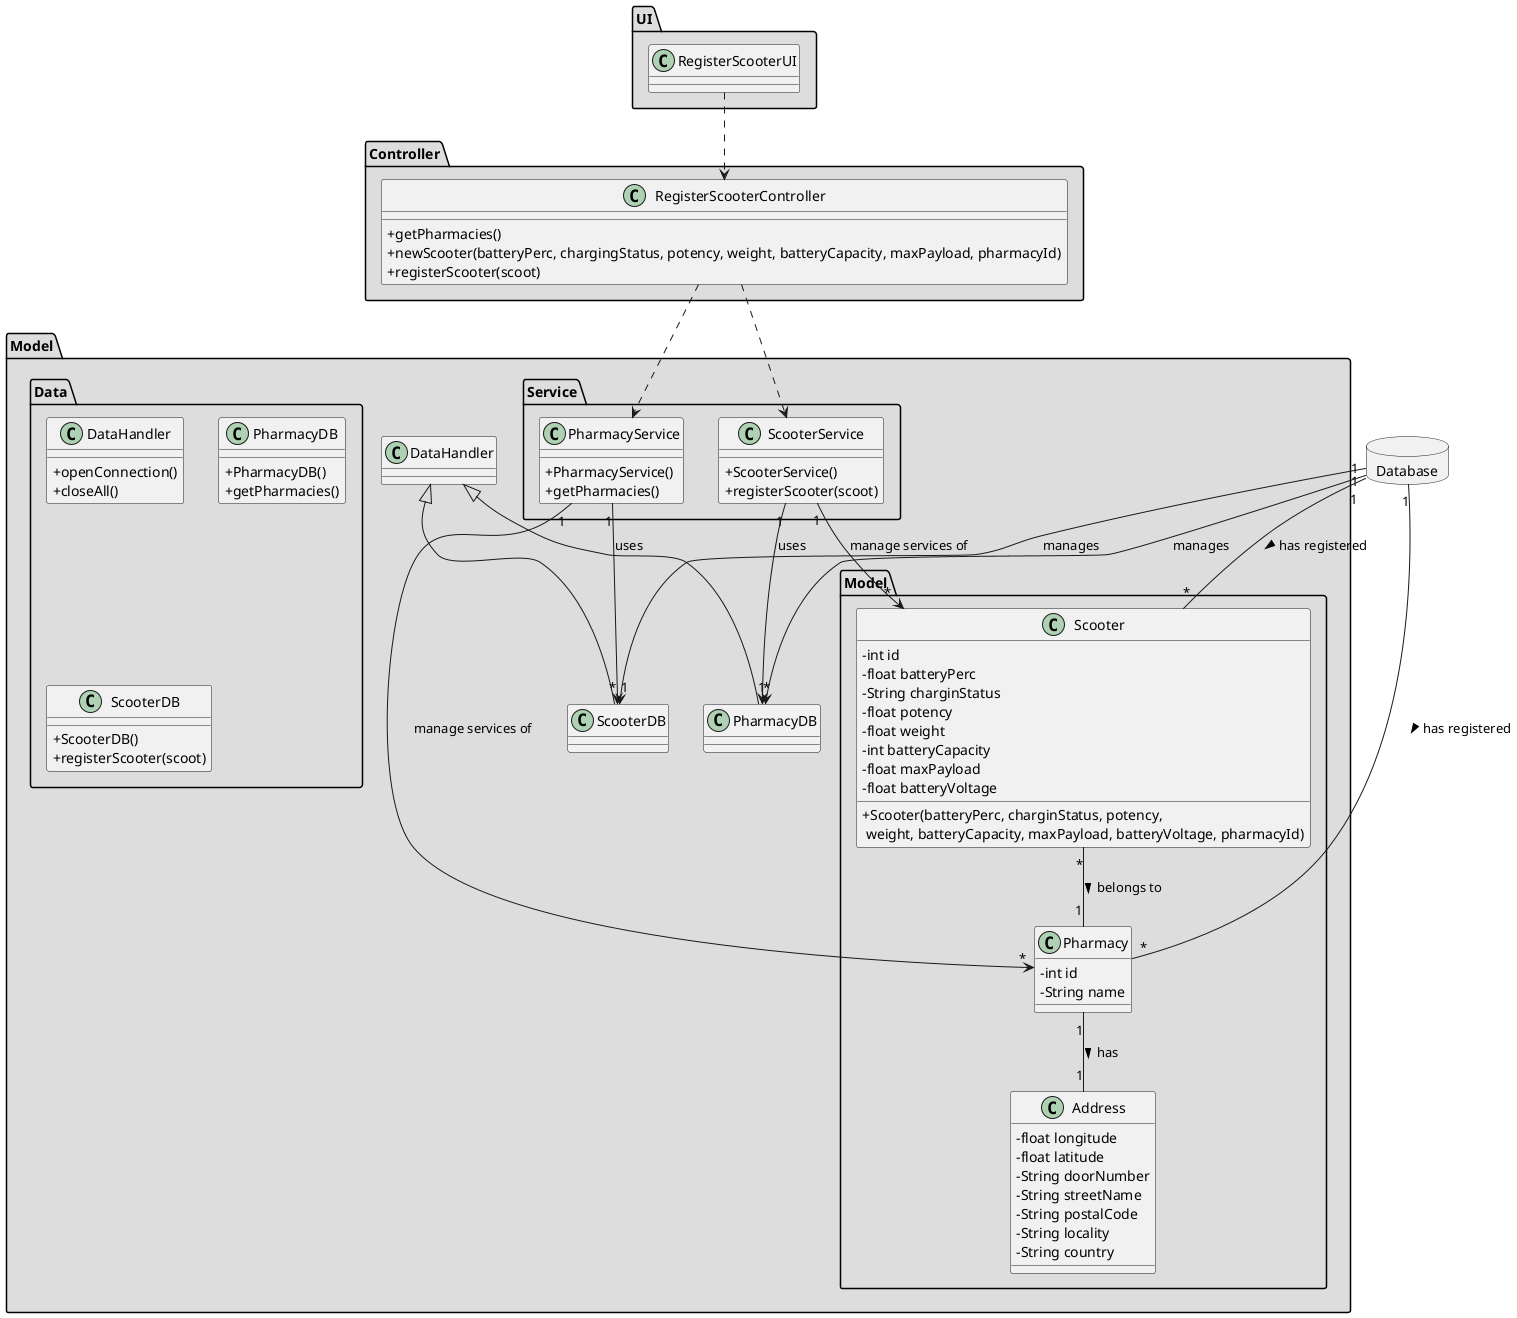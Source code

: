 @startuml
skinparam classAttributeIconSize 0

database Database {
}

package "UI" #DDDDDD {
class RegisterScooterUI{
}
}

package "Controller" #DDDDDD {
class RegisterScooterController{
+getPharmacies()
+newScooter(batteryPerc, chargingStatus, potency, weight, batteryCapacity, maxPayload, pharmacyId)
+registerScooter(scoot)
}
}


package "Model" #DDDDDD {
 package "Service" #DDDDDD {
  class PharmacyService{
      +PharmacyService()
      +getPharmacies()
  }

  class ScooterService{
      +ScooterService()
      +registerScooter(scoot)
   }
}

package "Model" #DDDDDD {
class Scooter{
  -int id
  -float batteryPerc
  -String charginStatus
  -float potency
  -float weight
  -int batteryCapacity
  -float maxPayload
  -float batteryVoltage
  +Scooter(batteryPerc, charginStatus, potency,\n weight, batteryCapacity, maxPayload, batteryVoltage, pharmacyId)
}

class Address{
  -float longitude
  -float latitude
  -String doorNumber
  -String streetName
  -String postalCode
  -String locality
  -String country
}

class Pharmacy {
  -int id
  -String name
}
}


package "Data" #DDDDDD {
class DataHandler{
    +openConnection()
    +closeAll()
}
class PharmacyDB{
     +PharmacyDB()
     +getPharmacies()
 }

 class ScooterDB{
     +ScooterDB()
     +registerScooter(scoot)
  }
}

class PharmacyDB extends DataHandler
class ScooterDB extends DataHandler

RegisterScooterUI ..> RegisterScooterController
RegisterScooterController ..> PharmacyService
RegisterScooterController ..> ScooterService
Database "1" --> "1" PharmacyDB : manages
Database "1" --> "1" ScooterDB : manages
ScooterService "1" --> "*" PharmacyDB : uses
PharmacyService "1" --> "*" ScooterDB : uses
PharmacyService "1" --> "*" Pharmacy : manage services of
ScooterService "1" --> "*" Scooter : manage services of

Database "1" -- "*" Pharmacy : has registered >
Database "1" -- "*" Scooter : has registered >

Scooter "*" -- "1" Pharmacy : belongs to >
Pharmacy "1" -- "1" Address : has >

@enduml